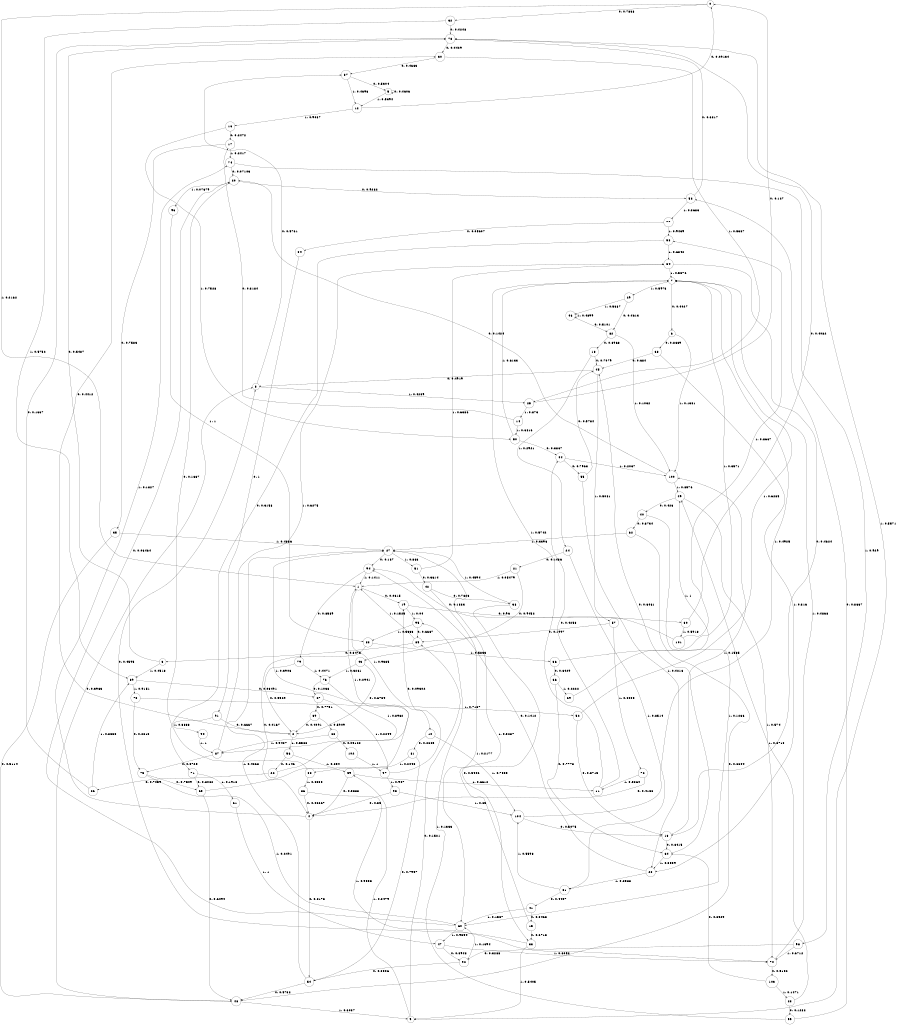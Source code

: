 digraph "ch23randomL10" {
size = "6,8.5";
ratio = "fill";
node [shape = circle];
node [fontsize = 24];
edge [fontsize = 24];
0 -> 32 [label = "0: 0.7838   "];
0 -> 1 [label = "1: 0.2162   "];
1 -> 19 [label = "0: 0.0615   "];
1 -> 10 [label = "1: 0.9385   "];
2 -> 30 [label = "0: 0.4412   "];
2 -> 56 [label = "1: 0.5588   "];
3 -> 78 [label = "0: 0.5487   "];
3 -> 89 [label = "1: 0.4513   "];
4 -> 54 [label = "0: 0.8173   "];
4 -> 74 [label = "1: 0.1827   "];
5 -> 5 [label = "0: 0.4606   "];
5 -> 12 [label = "1: 0.5394   "];
6 -> 63 [label = "0: 0.8669   "];
6 -> 100 [label = "1: 0.1331   "];
7 -> 6 [label = "0: 0.4027   "];
7 -> 29 [label = "1: 0.5973   "];
8 -> 37 [label = "0: 0.5761   "];
8 -> 25 [label = "1: 0.4239   "];
9 -> 85 [label = "0: 0.1521   "];
9 -> 59 [label = "1: 0.8479   "];
10 -> 81 [label = "0: 0.2665   "];
10 -> 104 [label = "1: 0.7335   "];
11 -> 44 [label = "0: 0.4258   "];
11 -> 7 [label = "1: 0.5742   "];
12 -> 0 [label = "0: 0.09134  "];
12 -> 16 [label = "1: 0.9087   "];
13 -> 45 [label = "0: 0.7079   "];
13 -> 24 [label = "1: 0.2921   "];
14 -> 17 [label = "0: 0.3184   "];
14 -> 50 [label = "1: 0.6816   "];
15 -> 33 [label = "0: 0.6713   "];
15 -> 27 [label = "1: 0.3287   "];
16 -> 17 [label = "0: 0.2472   "];
16 -> 50 [label = "1: 0.7528   "];
17 -> 35 [label = "0: 0.7583   "];
17 -> 74 [label = "1: 0.2417   "];
18 -> 64 [label = "0: 0.8415   "];
18 -> 100 [label = "1: 0.1585   "];
19 -> 80 [label = "0: 0.96     "];
19 -> 95 [label = "1: 0.04     "];
20 -> 53 [label = "0: 0.9232   "];
20 -> 96 [label = "1: 0.07679  "];
21 -> 43 [label = "0: 0.9452   "];
21 -> 1 [label = "1: 0.05479  "];
22 -> 26 [label = "0: 0.7059   "];
22 -> 1 [label = "1: 0.2941   "];
23 -> 99 [label = "0: 0.1282   "];
23 -> 49 [label = "1: 0.8718   "];
24 -> 21 [label = "0: 0.1486   "];
24 -> 31 [label = "1: 0.8514   "];
25 -> 0 [label = "0: 0.127    "];
25 -> 14 [label = "1: 0.873    "];
26 -> 78 [label = "0: 0.1667   "];
26 -> 89 [label = "1: 0.8333   "];
27 -> 94 [label = "0: 0.137    "];
27 -> 51 [label = "1: 0.863    "];
28 -> 94 [label = "0: 0.1412   "];
28 -> 31 [label = "1: 0.8588   "];
29 -> 82 [label = "0: 0.4613   "];
29 -> 46 [label = "1: 0.5387   "];
30 -> 37 [label = "0: 0.4663   "];
30 -> 25 [label = "1: 0.5337   "];
31 -> 41 [label = "0: 0.4407   "];
31 -> 104 [label = "1: 0.5593   "];
32 -> 78 [label = "0: 0.4248   "];
32 -> 89 [label = "1: 0.5752   "];
33 -> 8 [label = "0: 0.4595   "];
33 -> 9 [label = "1: 0.5405   "];
34 -> 18 [label = "0: 0.4624   "];
34 -> 7 [label = "1: 0.5376   "];
35 -> 48 [label = "0: 0.5114   "];
35 -> 27 [label = "1: 0.4886   "];
36 -> 66 [label = "0: 0.6429   "];
36 -> 7 [label = "1: 0.3571   "];
37 -> 5 [label = "0: 0.5304   "];
37 -> 12 [label = "1: 0.4696   "];
38 -> 33 [label = "0: 0.5406   "];
38 -> 27 [label = "1: 0.4594   "];
39 -> 2 [label = "0: 0.4091   "];
39 -> 68 [label = "1: 0.5909   "];
40 -> 62 [label = "0: 0.8734   "];
40 -> 60 [label = "1: 0.1266   "];
41 -> 15 [label = "0: 0.8463   "];
41 -> 60 [label = "1: 0.1537   "];
42 -> 38 [label = "0: 0.7823   "];
42 -> 60 [label = "1: 0.2177   "];
43 -> 2 [label = "0: 0.6739   "];
43 -> 76 [label = "1: 0.3261   "];
44 -> 55 [label = "0: 0.7963   "];
44 -> 100 [label = "1: 0.2037   "];
45 -> 8 [label = "0: 0.4919   "];
45 -> 57 [label = "1: 0.5081   "];
46 -> 82 [label = "0: 0.5101   "];
46 -> 46 [label = "1: 0.4899   "];
47 -> 92 [label = "0: 0.3948   "];
47 -> 70 [label = "1: 0.6052   "];
48 -> 8 [label = "0: 0.3963   "];
48 -> 9 [label = "1: 0.6037   "];
49 -> 40 [label = "0: 0.426    "];
49 -> 70 [label = "1: 0.574    "];
50 -> 44 [label = "0: 0.3867   "];
50 -> 7 [label = "1: 0.6133   "];
51 -> 42 [label = "0: 0.3614   "];
51 -> 34 [label = "1: 0.6386   "];
52 -> 18 [label = "0: 0.3715   "];
52 -> 7 [label = "1: 0.6285   "];
53 -> 78 [label = "0: 0.6317   "];
53 -> 77 [label = "1: 0.3683   "];
54 -> 48 [label = "0: 0.5732   "];
54 -> 27 [label = "1: 0.4268   "];
55 -> 45 [label = "0: 0.5784   "];
55 -> 28 [label = "1: 0.4216   "];
56 -> 22 [label = "0: 0.146    "];
56 -> 59 [label = "1: 0.854    "];
57 -> 85 [label = "0: 0.1997   "];
57 -> 72 [label = "1: 0.8003   "];
58 -> 71 [label = "0: 0.3158   "];
58 -> 34 [label = "1: 0.6842   "];
59 -> 4 [label = "0: 0.3388   "];
59 -> 11 [label = "1: 0.6612   "];
60 -> 20 [label = "0: 0.06464  "];
60 -> 47 [label = "1: 0.9354   "];
61 -> 47 [label = "1: 1        "];
62 -> 48 [label = "0: 0.6604   "];
62 -> 27 [label = "1: 0.3396   "];
63 -> 45 [label = "0: 0.684    "];
63 -> 28 [label = "1: 0.316    "];
64 -> 45 [label = "0: 0.6461   "];
64 -> 28 [label = "1: 0.3539   "];
65 -> 48 [label = "0: 0.6094   "];
65 -> 27 [label = "1: 0.3906   "];
66 -> 64 [label = "0: 0.7778   "];
66 -> 69 [label = "1: 0.2222   "];
67 -> 39 [label = "0: 0.7751   "];
67 -> 97 [label = "1: 0.2249   "];
68 -> 102 [label = "0: 0.05128  "];
68 -> 87 [label = "1: 0.9487   "];
69 -> 49 [label = "1: 1        "];
70 -> 103 [label = "0: 0.5132   "];
70 -> 7 [label = "1: 0.4868   "];
71 -> 65 [label = "0: 0.8082   "];
71 -> 61 [label = "1: 0.1918   "];
72 -> 4 [label = "0: 0.4136   "];
72 -> 11 [label = "1: 0.5864   "];
73 -> 75 [label = "0: 0.2813   "];
73 -> 52 [label = "1: 0.7187   "];
74 -> 20 [label = "0: 0.07103  "];
74 -> 98 [label = "1: 0.929    "];
75 -> 65 [label = "0: 0.7509   "];
75 -> 60 [label = "1: 0.2491   "];
76 -> 67 [label = "0: 0.1038   "];
76 -> 87 [label = "1: 0.8962   "];
77 -> 84 [label = "0: 0.05607  "];
77 -> 58 [label = "1: 0.9439   "];
78 -> 30 [label = "0: 0.4429   "];
78 -> 9 [label = "1: 0.5571   "];
79 -> 2 [label = "0: 0.5529   "];
79 -> 76 [label = "1: 0.4471   "];
80 -> 78 [label = "0: 0.4082   "];
80 -> 101 [label = "1: 0.5918   "];
81 -> 54 [label = "0: 0.7957   "];
81 -> 88 [label = "1: 0.2043   "];
82 -> 13 [label = "0: 0.8968   "];
82 -> 100 [label = "1: 0.1032   "];
83 -> 4 [label = "0: 0.4167   "];
83 -> 36 [label = "1: 0.5833   "];
84 -> 91 [label = "0: 1        "];
85 -> 3 [label = "0: 0.8475   "];
85 -> 1 [label = "1: 0.1525   "];
86 -> 4 [label = "0: 0.06667  "];
86 -> 70 [label = "1: 0.9333   "];
87 -> 75 [label = "0: 0.3725   "];
87 -> 34 [label = "1: 0.6275   "];
88 -> 20 [label = "0: 0.1667   "];
88 -> 86 [label = "1: 0.8333   "];
89 -> 67 [label = "0: 0.08491  "];
89 -> 73 [label = "1: 0.9151   "];
90 -> 87 [label = "1: 1        "];
91 -> 2 [label = "0: 0.6667   "];
91 -> 90 [label = "1: 0.3333   "];
92 -> 54 [label = "0: 0.8306   "];
92 -> 60 [label = "1: 0.1694   "];
93 -> 4 [label = "0: 0.35     "];
93 -> 104 [label = "1: 0.65     "];
94 -> 79 [label = "0: 0.8589   "];
94 -> 1 [label = "1: 0.1411   "];
95 -> 85 [label = "0: 0.6667   "];
95 -> 83 [label = "1: 0.3333   "];
96 -> 83 [label = "1: 1        "];
97 -> 19 [label = "0: 0.09302  "];
97 -> 93 [label = "1: 0.907    "];
98 -> 92 [label = "0: 0.3288   "];
98 -> 70 [label = "1: 0.6712   "];
99 -> 53 [label = "0: 0.8667   "];
99 -> 95 [label = "1: 0.1333   "];
100 -> 20 [label = "0: 0.1424   "];
100 -> 49 [label = "1: 0.8576   "];
101 -> 94 [label = "0: 0.1333   "];
101 -> 58 [label = "1: 0.8667   "];
102 -> 97 [label = "1: 1        "];
103 -> 64 [label = "0: 0.8529   "];
103 -> 23 [label = "1: 0.1471   "];
104 -> 18 [label = "0: 0.5075   "];
104 -> 7 [label = "1: 0.4925   "];
}